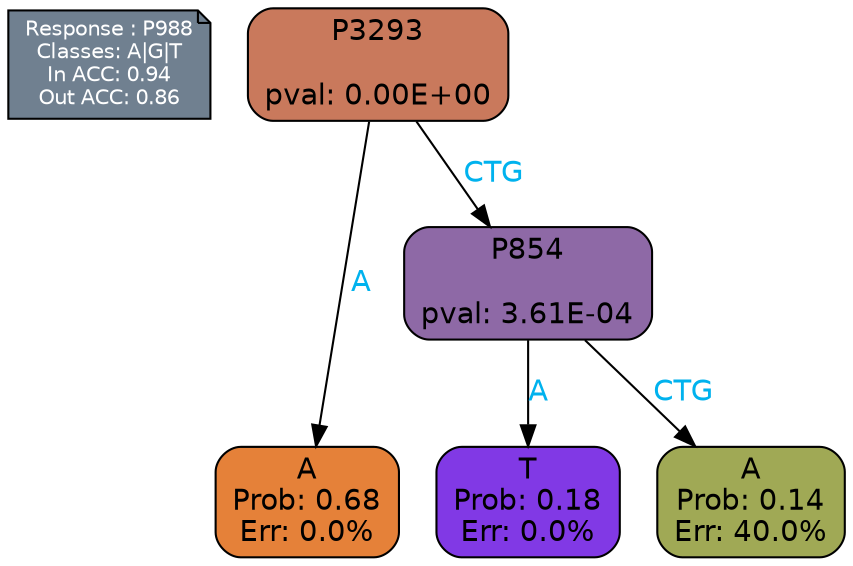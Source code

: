 digraph Tree {
node [shape=box, style="filled, rounded", color="black", fontname=helvetica] ;
graph [ranksep=equally, splines=polylines, bgcolor=transparent, dpi=600] ;
edge [fontname=helvetica] ;
LEGEND [label="Response : P988
Classes: A|G|T
In ACC: 0.94
Out ACC: 0.86
",shape=note,align=left,style=filled,fillcolor="slategray",fontcolor="white",fontsize=10];1 [label="P3293

pval: 0.00E+00", fillcolor="#c9795c"] ;
2 [label="A
Prob: 0.68
Err: 0.0%", fillcolor="#e58139"] ;
3 [label="P854

pval: 3.61E-04", fillcolor="#8e69a6"] ;
4 [label="T
Prob: 0.18
Err: 0.0%", fillcolor="#8139e5"] ;
5 [label="A
Prob: 0.14
Err: 40.0%", fillcolor="#a0a955"] ;
1 -> 2 [label="A",fontcolor=deepskyblue2] ;
1 -> 3 [label="CTG",fontcolor=deepskyblue2] ;
3 -> 4 [label="A",fontcolor=deepskyblue2] ;
3 -> 5 [label="CTG",fontcolor=deepskyblue2] ;
{rank = same; 2;4;5;}{rank = same; LEGEND;1;}}